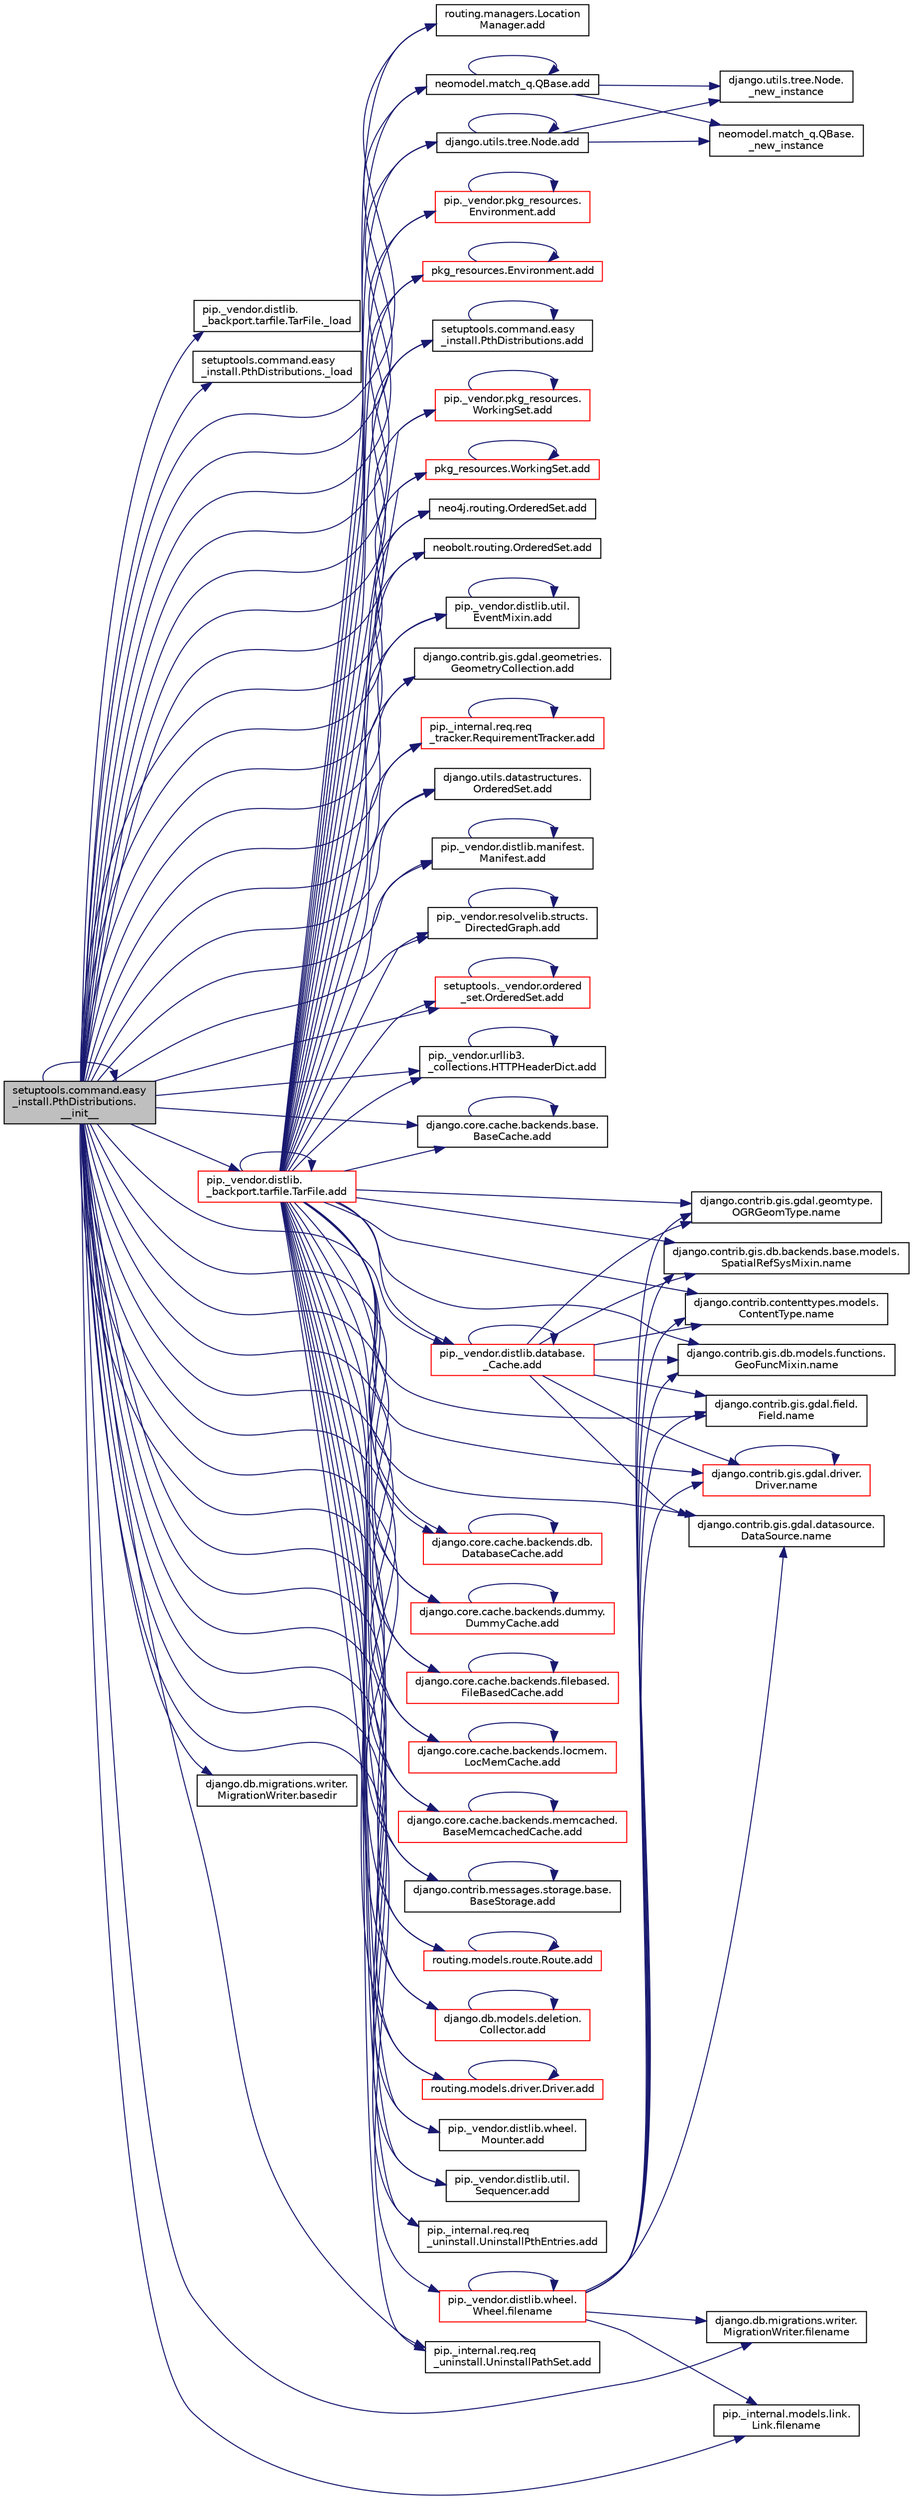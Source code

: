 digraph "setuptools.command.easy_install.PthDistributions.__init__"
{
 // LATEX_PDF_SIZE
  edge [fontname="Helvetica",fontsize="10",labelfontname="Helvetica",labelfontsize="10"];
  node [fontname="Helvetica",fontsize="10",shape=record];
  rankdir="LR";
  Node1 [label="setuptools.command.easy\l_install.PthDistributions.\l__init__",height=0.2,width=0.4,color="black", fillcolor="grey75", style="filled", fontcolor="black",tooltip=" "];
  Node1 -> Node1 [color="midnightblue",fontsize="10",style="solid",fontname="Helvetica"];
  Node1 -> Node2 [color="midnightblue",fontsize="10",style="solid",fontname="Helvetica"];
  Node2 [label="pip._vendor.distlib.\l_backport.tarfile.TarFile._load",height=0.2,width=0.4,color="black", fillcolor="white", style="filled",URL="$d7/d1d/classpip_1_1__vendor_1_1distlib_1_1__backport_1_1tarfile_1_1_tar_file.html#a54f7ee9ccdd04c20bc0fa10a6230977c",tooltip=" "];
  Node1 -> Node3 [color="midnightblue",fontsize="10",style="solid",fontname="Helvetica"];
  Node3 [label="setuptools.command.easy\l_install.PthDistributions._load",height=0.2,width=0.4,color="black", fillcolor="white", style="filled",URL="$d2/d49/classsetuptools_1_1command_1_1easy__install_1_1_pth_distributions.html#af91c306271cb8d2c994d8a8fa31ac162",tooltip=" "];
  Node1 -> Node4 [color="midnightblue",fontsize="10",style="solid",fontname="Helvetica"];
  Node4 [label="routing.managers.Location\lManager.add",height=0.2,width=0.4,color="black", fillcolor="white", style="filled",URL="$d4/d05/classrouting_1_1managers_1_1_location_manager.html#a0e379ba61e042a6233a6a213622126f8",tooltip=" "];
  Node1 -> Node5 [color="midnightblue",fontsize="10",style="solid",fontname="Helvetica"];
  Node5 [label="django.utils.tree.Node.add",height=0.2,width=0.4,color="black", fillcolor="white", style="filled",URL="$d3/d76/classdjango_1_1utils_1_1tree_1_1_node.html#ae1010ad26ddf8dc21be829eacb2914c6",tooltip=" "];
  Node5 -> Node6 [color="midnightblue",fontsize="10",style="solid",fontname="Helvetica"];
  Node6 [label="django.utils.tree.Node.\l_new_instance",height=0.2,width=0.4,color="black", fillcolor="white", style="filled",URL="$d3/d76/classdjango_1_1utils_1_1tree_1_1_node.html#af9318002f1638abb9f8b261e31fcdd62",tooltip=" "];
  Node5 -> Node7 [color="midnightblue",fontsize="10",style="solid",fontname="Helvetica"];
  Node7 [label="neomodel.match_q.QBase.\l_new_instance",height=0.2,width=0.4,color="black", fillcolor="white", style="filled",URL="$de/dc8/classneomodel_1_1match__q_1_1_q_base.html#ae067de26e0883be1f6201b4c279631f6",tooltip=" "];
  Node5 -> Node5 [color="midnightblue",fontsize="10",style="solid",fontname="Helvetica"];
  Node1 -> Node8 [color="midnightblue",fontsize="10",style="solid",fontname="Helvetica"];
  Node8 [label="neomodel.match_q.QBase.add",height=0.2,width=0.4,color="black", fillcolor="white", style="filled",URL="$de/dc8/classneomodel_1_1match__q_1_1_q_base.html#ad73a352adfb8d3f824a02307054b89e6",tooltip=" "];
  Node8 -> Node6 [color="midnightblue",fontsize="10",style="solid",fontname="Helvetica"];
  Node8 -> Node7 [color="midnightblue",fontsize="10",style="solid",fontname="Helvetica"];
  Node8 -> Node8 [color="midnightblue",fontsize="10",style="solid",fontname="Helvetica"];
  Node1 -> Node9 [color="midnightblue",fontsize="10",style="solid",fontname="Helvetica"];
  Node9 [label="pip._vendor.distlib.database.\l_Cache.add",height=0.2,width=0.4,color="red", fillcolor="white", style="filled",URL="$d8/dcd/classpip_1_1__vendor_1_1distlib_1_1database_1_1___cache.html#a98296c2e1af8395fc035df3fdfc400fc",tooltip=" "];
  Node9 -> Node9 [color="midnightblue",fontsize="10",style="solid",fontname="Helvetica"];
  Node9 -> Node10 [color="midnightblue",fontsize="10",style="solid",fontname="Helvetica"];
  Node10 [label="django.contrib.contenttypes.models.\lContentType.name",height=0.2,width=0.4,color="black", fillcolor="white", style="filled",URL="$d6/d20/classdjango_1_1contrib_1_1contenttypes_1_1models_1_1_content_type.html#a1577e45d8940ca8ce7032df05c0920f1",tooltip=" "];
  Node9 -> Node11 [color="midnightblue",fontsize="10",style="solid",fontname="Helvetica"];
  Node11 [label="django.contrib.gis.db.backends.base.models.\lSpatialRefSysMixin.name",height=0.2,width=0.4,color="black", fillcolor="white", style="filled",URL="$d5/d73/classdjango_1_1contrib_1_1gis_1_1db_1_1backends_1_1base_1_1models_1_1_spatial_ref_sys_mixin.html#a502460564fa7a935d8bb5aea6cbce4b9",tooltip=" "];
  Node9 -> Node12 [color="midnightblue",fontsize="10",style="solid",fontname="Helvetica"];
  Node12 [label="django.contrib.gis.db.models.functions.\lGeoFuncMixin.name",height=0.2,width=0.4,color="black", fillcolor="white", style="filled",URL="$d4/d5c/classdjango_1_1contrib_1_1gis_1_1db_1_1models_1_1functions_1_1_geo_func_mixin.html#a9a6993ec9126211670ca7087359b8c6a",tooltip=" "];
  Node9 -> Node13 [color="midnightblue",fontsize="10",style="solid",fontname="Helvetica"];
  Node13 [label="django.contrib.gis.gdal.datasource.\lDataSource.name",height=0.2,width=0.4,color="black", fillcolor="white", style="filled",URL="$db/d7b/classdjango_1_1contrib_1_1gis_1_1gdal_1_1datasource_1_1_data_source.html#af2cbfd1f4ceeb82b6f7c29a705555d8e",tooltip=" "];
  Node9 -> Node14 [color="midnightblue",fontsize="10",style="solid",fontname="Helvetica"];
  Node14 [label="django.contrib.gis.gdal.driver.\lDriver.name",height=0.2,width=0.4,color="red", fillcolor="white", style="filled",URL="$d5/df2/classdjango_1_1contrib_1_1gis_1_1gdal_1_1driver_1_1_driver.html#ab25b5eea93459ca8e05dc329ef537f1b",tooltip=" "];
  Node14 -> Node14 [color="midnightblue",fontsize="10",style="solid",fontname="Helvetica"];
  Node9 -> Node16 [color="midnightblue",fontsize="10",style="solid",fontname="Helvetica"];
  Node16 [label="django.contrib.gis.gdal.field.\lField.name",height=0.2,width=0.4,color="black", fillcolor="white", style="filled",URL="$d8/d65/classdjango_1_1contrib_1_1gis_1_1gdal_1_1field_1_1_field.html#a52ccad95ad1a0fae1ef80beb9a6c838b",tooltip=" "];
  Node9 -> Node17 [color="midnightblue",fontsize="10",style="solid",fontname="Helvetica"];
  Node17 [label="django.contrib.gis.gdal.geomtype.\lOGRGeomType.name",height=0.2,width=0.4,color="black", fillcolor="white", style="filled",URL="$dc/d9c/classdjango_1_1contrib_1_1gis_1_1gdal_1_1geomtype_1_1_o_g_r_geom_type.html#a80a6f16d4e7014ca3adac92432f148b2",tooltip=" "];
  Node1 -> Node116 [color="midnightblue",fontsize="10",style="solid",fontname="Helvetica"];
  Node116 [label="pip._vendor.pkg_resources.\lEnvironment.add",height=0.2,width=0.4,color="red", fillcolor="white", style="filled",URL="$de/d79/classpip_1_1__vendor_1_1pkg__resources_1_1_environment.html#a81284f46d9fa7b21a5f9a4e710fe80cf",tooltip=" "];
  Node116 -> Node116 [color="midnightblue",fontsize="10",style="solid",fontname="Helvetica"];
  Node1 -> Node122 [color="midnightblue",fontsize="10",style="solid",fontname="Helvetica"];
  Node122 [label="pkg_resources.Environment.add",height=0.2,width=0.4,color="red", fillcolor="white", style="filled",URL="$dd/d81/classpkg__resources_1_1_environment.html#a0ba8999abdb4cbc7a1965766560197fc",tooltip=" "];
  Node122 -> Node122 [color="midnightblue",fontsize="10",style="solid",fontname="Helvetica"];
  Node1 -> Node123 [color="midnightblue",fontsize="10",style="solid",fontname="Helvetica"];
  Node123 [label="setuptools.command.easy\l_install.PthDistributions.add",height=0.2,width=0.4,color="black", fillcolor="white", style="filled",URL="$d2/d49/classsetuptools_1_1command_1_1easy__install_1_1_pth_distributions.html#a9225a5df3c1a4af13a45aa4d92e83cbf",tooltip=" "];
  Node123 -> Node123 [color="midnightblue",fontsize="10",style="solid",fontname="Helvetica"];
  Node1 -> Node124 [color="midnightblue",fontsize="10",style="solid",fontname="Helvetica"];
  Node124 [label="pip._vendor.pkg_resources.\lWorkingSet.add",height=0.2,width=0.4,color="red", fillcolor="white", style="filled",URL="$da/d4f/classpip_1_1__vendor_1_1pkg__resources_1_1_working_set.html#a721315d2a4a0a3ead71bf8d1b83261ce",tooltip=" "];
  Node124 -> Node124 [color="midnightblue",fontsize="10",style="solid",fontname="Helvetica"];
  Node1 -> Node127 [color="midnightblue",fontsize="10",style="solid",fontname="Helvetica"];
  Node127 [label="pkg_resources.WorkingSet.add",height=0.2,width=0.4,color="red", fillcolor="white", style="filled",URL="$d5/d96/classpkg__resources_1_1_working_set.html#ab12bd19b39a01d6013544ab543401a16",tooltip=" "];
  Node127 -> Node127 [color="midnightblue",fontsize="10",style="solid",fontname="Helvetica"];
  Node1 -> Node128 [color="midnightblue",fontsize="10",style="solid",fontname="Helvetica"];
  Node128 [label="neo4j.routing.OrderedSet.add",height=0.2,width=0.4,color="black", fillcolor="white", style="filled",URL="$da/d21/classneo4j_1_1routing_1_1_ordered_set.html#afe936373bcfa8bfbc9393f93c2412ec3",tooltip=" "];
  Node1 -> Node129 [color="midnightblue",fontsize="10",style="solid",fontname="Helvetica"];
  Node129 [label="neobolt.routing.OrderedSet.add",height=0.2,width=0.4,color="black", fillcolor="white", style="filled",URL="$de/d18/classneobolt_1_1routing_1_1_ordered_set.html#aab9d20be2357ea7f0a95de4b0e0ee03f",tooltip=" "];
  Node1 -> Node130 [color="midnightblue",fontsize="10",style="solid",fontname="Helvetica"];
  Node130 [label="pip._vendor.distlib.util.\lEventMixin.add",height=0.2,width=0.4,color="black", fillcolor="white", style="filled",URL="$d8/d44/classpip_1_1__vendor_1_1distlib_1_1util_1_1_event_mixin.html#a59395574411aaf4383687b2d5b0b9acd",tooltip=" "];
  Node130 -> Node130 [color="midnightblue",fontsize="10",style="solid",fontname="Helvetica"];
  Node1 -> Node131 [color="midnightblue",fontsize="10",style="solid",fontname="Helvetica"];
  Node131 [label="django.contrib.gis.gdal.geometries.\lGeometryCollection.add",height=0.2,width=0.4,color="black", fillcolor="white", style="filled",URL="$d3/d4a/classdjango_1_1contrib_1_1gis_1_1gdal_1_1geometries_1_1_geometry_collection.html#a91315ad82c5f1b0bbbeff54452af8fc0",tooltip=" "];
  Node1 -> Node132 [color="midnightblue",fontsize="10",style="solid",fontname="Helvetica"];
  Node132 [label="pip._internal.req.req\l_tracker.RequirementTracker.add",height=0.2,width=0.4,color="red", fillcolor="white", style="filled",URL="$da/d8b/classpip_1_1__internal_1_1req_1_1req__tracker_1_1_requirement_tracker.html#a4df47a583509cf0796bfdb2f9f7eac50",tooltip=" "];
  Node132 -> Node132 [color="midnightblue",fontsize="10",style="solid",fontname="Helvetica"];
  Node1 -> Node134 [color="midnightblue",fontsize="10",style="solid",fontname="Helvetica"];
  Node134 [label="django.utils.datastructures.\lOrderedSet.add",height=0.2,width=0.4,color="black", fillcolor="white", style="filled",URL="$df/d5d/classdjango_1_1utils_1_1datastructures_1_1_ordered_set.html#a3ad74fccaf1a0e2c616fba79fa20151a",tooltip=" "];
  Node1 -> Node135 [color="midnightblue",fontsize="10",style="solid",fontname="Helvetica"];
  Node135 [label="pip._vendor.distlib.manifest.\lManifest.add",height=0.2,width=0.4,color="black", fillcolor="white", style="filled",URL="$d2/d05/classpip_1_1__vendor_1_1distlib_1_1manifest_1_1_manifest.html#adb54bd095e16a9e59e0e674bd4808dad",tooltip=" "];
  Node135 -> Node135 [color="midnightblue",fontsize="10",style="solid",fontname="Helvetica"];
  Node1 -> Node136 [color="midnightblue",fontsize="10",style="solid",fontname="Helvetica"];
  Node136 [label="pip._vendor.resolvelib.structs.\lDirectedGraph.add",height=0.2,width=0.4,color="black", fillcolor="white", style="filled",URL="$df/de0/classpip_1_1__vendor_1_1resolvelib_1_1structs_1_1_directed_graph.html#a265181f1e6893b0836a8f01b10ac3a62",tooltip=" "];
  Node136 -> Node136 [color="midnightblue",fontsize="10",style="solid",fontname="Helvetica"];
  Node1 -> Node137 [color="midnightblue",fontsize="10",style="solid",fontname="Helvetica"];
  Node137 [label="setuptools._vendor.ordered\l_set.OrderedSet.add",height=0.2,width=0.4,color="red", fillcolor="white", style="filled",URL="$d0/d40/classsetuptools_1_1__vendor_1_1ordered__set_1_1_ordered_set.html#af53bf94a4162a3a93f25d7ccbe8bb7a2",tooltip=" "];
  Node137 -> Node137 [color="midnightblue",fontsize="10",style="solid",fontname="Helvetica"];
  Node1 -> Node477 [color="midnightblue",fontsize="10",style="solid",fontname="Helvetica"];
  Node477 [label="pip._vendor.urllib3.\l_collections.HTTPHeaderDict.add",height=0.2,width=0.4,color="black", fillcolor="white", style="filled",URL="$d8/dc7/classpip_1_1__vendor_1_1urllib3_1_1__collections_1_1_h_t_t_p_header_dict.html#a935f3bc67583fcae60019eb5faa0bcb1",tooltip=" "];
  Node477 -> Node477 [color="midnightblue",fontsize="10",style="solid",fontname="Helvetica"];
  Node1 -> Node478 [color="midnightblue",fontsize="10",style="solid",fontname="Helvetica"];
  Node478 [label="django.core.cache.backends.base.\lBaseCache.add",height=0.2,width=0.4,color="black", fillcolor="white", style="filled",URL="$d0/d87/classdjango_1_1core_1_1cache_1_1backends_1_1base_1_1_base_cache.html#a679d245e061f2a0d85d12504c857b935",tooltip=" "];
  Node478 -> Node478 [color="midnightblue",fontsize="10",style="solid",fontname="Helvetica"];
  Node1 -> Node479 [color="midnightblue",fontsize="10",style="solid",fontname="Helvetica"];
  Node479 [label="django.core.cache.backends.db.\lDatabaseCache.add",height=0.2,width=0.4,color="red", fillcolor="white", style="filled",URL="$d7/dcb/classdjango_1_1core_1_1cache_1_1backends_1_1db_1_1_database_cache.html#ae245db38b54f728e450264e5701c6b52",tooltip=" "];
  Node479 -> Node479 [color="midnightblue",fontsize="10",style="solid",fontname="Helvetica"];
  Node1 -> Node480 [color="midnightblue",fontsize="10",style="solid",fontname="Helvetica"];
  Node480 [label="django.core.cache.backends.dummy.\lDummyCache.add",height=0.2,width=0.4,color="red", fillcolor="white", style="filled",URL="$d6/db9/classdjango_1_1core_1_1cache_1_1backends_1_1dummy_1_1_dummy_cache.html#a01b7633a8c2530f33d4bb79fed4425dd",tooltip=" "];
  Node480 -> Node480 [color="midnightblue",fontsize="10",style="solid",fontname="Helvetica"];
  Node1 -> Node481 [color="midnightblue",fontsize="10",style="solid",fontname="Helvetica"];
  Node481 [label="django.core.cache.backends.filebased.\lFileBasedCache.add",height=0.2,width=0.4,color="red", fillcolor="white", style="filled",URL="$df/d01/classdjango_1_1core_1_1cache_1_1backends_1_1filebased_1_1_file_based_cache.html#a7f0e943dd6ee88a23c32829de3cc0325",tooltip=" "];
  Node481 -> Node481 [color="midnightblue",fontsize="10",style="solid",fontname="Helvetica"];
  Node1 -> Node2792 [color="midnightblue",fontsize="10",style="solid",fontname="Helvetica"];
  Node2792 [label="django.core.cache.backends.locmem.\lLocMemCache.add",height=0.2,width=0.4,color="red", fillcolor="white", style="filled",URL="$de/d7d/classdjango_1_1core_1_1cache_1_1backends_1_1locmem_1_1_loc_mem_cache.html#ab05195df25c098785f41338732f157ec",tooltip=" "];
  Node2792 -> Node2792 [color="midnightblue",fontsize="10",style="solid",fontname="Helvetica"];
  Node1 -> Node2793 [color="midnightblue",fontsize="10",style="solid",fontname="Helvetica"];
  Node2793 [label="django.core.cache.backends.memcached.\lBaseMemcachedCache.add",height=0.2,width=0.4,color="red", fillcolor="white", style="filled",URL="$d3/d36/classdjango_1_1core_1_1cache_1_1backends_1_1memcached_1_1_base_memcached_cache.html#a90346e1cd24f09ee4cb5e97be36a2419",tooltip=" "];
  Node2793 -> Node2793 [color="midnightblue",fontsize="10",style="solid",fontname="Helvetica"];
  Node1 -> Node2794 [color="midnightblue",fontsize="10",style="solid",fontname="Helvetica"];
  Node2794 [label="django.contrib.messages.storage.base.\lBaseStorage.add",height=0.2,width=0.4,color="black", fillcolor="white", style="filled",URL="$dc/dc3/classdjango_1_1contrib_1_1messages_1_1storage_1_1base_1_1_base_storage.html#aa2e55d80cb65abddd84d34025f2cb417",tooltip=" "];
  Node2794 -> Node2794 [color="midnightblue",fontsize="10",style="solid",fontname="Helvetica"];
  Node1 -> Node2795 [color="midnightblue",fontsize="10",style="solid",fontname="Helvetica"];
  Node2795 [label="routing.models.route.Route.add",height=0.2,width=0.4,color="red", fillcolor="white", style="filled",URL="$db/dfb/classrouting_1_1models_1_1route_1_1_route.html#a97840f5aedec5f8e9b9695af213ed01c",tooltip=" "];
  Node2795 -> Node2795 [color="midnightblue",fontsize="10",style="solid",fontname="Helvetica"];
  Node1 -> Node2801 [color="midnightblue",fontsize="10",style="solid",fontname="Helvetica"];
  Node2801 [label="pip._vendor.distlib.\l_backport.tarfile.TarFile.add",height=0.2,width=0.4,color="red", fillcolor="white", style="filled",URL="$d7/d1d/classpip_1_1__vendor_1_1distlib_1_1__backport_1_1tarfile_1_1_tar_file.html#a79067a66314d66032cb43144c54355a2",tooltip=" "];
  Node2801 -> Node4 [color="midnightblue",fontsize="10",style="solid",fontname="Helvetica"];
  Node2801 -> Node5 [color="midnightblue",fontsize="10",style="solid",fontname="Helvetica"];
  Node2801 -> Node8 [color="midnightblue",fontsize="10",style="solid",fontname="Helvetica"];
  Node2801 -> Node9 [color="midnightblue",fontsize="10",style="solid",fontname="Helvetica"];
  Node2801 -> Node116 [color="midnightblue",fontsize="10",style="solid",fontname="Helvetica"];
  Node2801 -> Node122 [color="midnightblue",fontsize="10",style="solid",fontname="Helvetica"];
  Node2801 -> Node123 [color="midnightblue",fontsize="10",style="solid",fontname="Helvetica"];
  Node2801 -> Node124 [color="midnightblue",fontsize="10",style="solid",fontname="Helvetica"];
  Node2801 -> Node127 [color="midnightblue",fontsize="10",style="solid",fontname="Helvetica"];
  Node2801 -> Node128 [color="midnightblue",fontsize="10",style="solid",fontname="Helvetica"];
  Node2801 -> Node129 [color="midnightblue",fontsize="10",style="solid",fontname="Helvetica"];
  Node2801 -> Node130 [color="midnightblue",fontsize="10",style="solid",fontname="Helvetica"];
  Node2801 -> Node131 [color="midnightblue",fontsize="10",style="solid",fontname="Helvetica"];
  Node2801 -> Node132 [color="midnightblue",fontsize="10",style="solid",fontname="Helvetica"];
  Node2801 -> Node134 [color="midnightblue",fontsize="10",style="solid",fontname="Helvetica"];
  Node2801 -> Node135 [color="midnightblue",fontsize="10",style="solid",fontname="Helvetica"];
  Node2801 -> Node136 [color="midnightblue",fontsize="10",style="solid",fontname="Helvetica"];
  Node2801 -> Node137 [color="midnightblue",fontsize="10",style="solid",fontname="Helvetica"];
  Node2801 -> Node477 [color="midnightblue",fontsize="10",style="solid",fontname="Helvetica"];
  Node2801 -> Node478 [color="midnightblue",fontsize="10",style="solid",fontname="Helvetica"];
  Node2801 -> Node479 [color="midnightblue",fontsize="10",style="solid",fontname="Helvetica"];
  Node2801 -> Node480 [color="midnightblue",fontsize="10",style="solid",fontname="Helvetica"];
  Node2801 -> Node481 [color="midnightblue",fontsize="10",style="solid",fontname="Helvetica"];
  Node2801 -> Node2792 [color="midnightblue",fontsize="10",style="solid",fontname="Helvetica"];
  Node2801 -> Node2793 [color="midnightblue",fontsize="10",style="solid",fontname="Helvetica"];
  Node2801 -> Node2794 [color="midnightblue",fontsize="10",style="solid",fontname="Helvetica"];
  Node2801 -> Node2795 [color="midnightblue",fontsize="10",style="solid",fontname="Helvetica"];
  Node2801 -> Node2801 [color="midnightblue",fontsize="10",style="solid",fontname="Helvetica"];
  Node2801 -> Node2691 [color="midnightblue",fontsize="10",style="solid",fontname="Helvetica"];
  Node2691 [label="django.db.models.deletion.\lCollector.add",height=0.2,width=0.4,color="red", fillcolor="white", style="filled",URL="$d8/dc4/classdjango_1_1db_1_1models_1_1deletion_1_1_collector.html#a2e66eee1ed9ec529113eef52ba355012",tooltip=" "];
  Node2691 -> Node2691 [color="midnightblue",fontsize="10",style="solid",fontname="Helvetica"];
  Node2801 -> Node2803 [color="midnightblue",fontsize="10",style="solid",fontname="Helvetica"];
  Node2803 [label="routing.models.driver.Driver.add",height=0.2,width=0.4,color="red", fillcolor="white", style="filled",URL="$d7/d2c/classrouting_1_1models_1_1driver_1_1_driver.html#a0e48eeca99a80e35e50d37d403abf1aa",tooltip=" "];
  Node2803 -> Node2803 [color="midnightblue",fontsize="10",style="solid",fontname="Helvetica"];
  Node2801 -> Node3406 [color="midnightblue",fontsize="10",style="solid",fontname="Helvetica"];
  Node3406 [label="pip._vendor.distlib.wheel.\lMounter.add",height=0.2,width=0.4,color="black", fillcolor="white", style="filled",URL="$df/dac/classpip_1_1__vendor_1_1distlib_1_1wheel_1_1_mounter.html#ac9bb94a1cb0d08a857ec40c605a94b63",tooltip=" "];
  Node2801 -> Node3407 [color="midnightblue",fontsize="10",style="solid",fontname="Helvetica"];
  Node3407 [label="pip._vendor.distlib.util.\lSequencer.add",height=0.2,width=0.4,color="black", fillcolor="white", style="filled",URL="$d4/d7c/classpip_1_1__vendor_1_1distlib_1_1util_1_1_sequencer.html#a233a50f436076c741b223f7fe801f53e",tooltip=" "];
  Node2801 -> Node3408 [color="midnightblue",fontsize="10",style="solid",fontname="Helvetica"];
  Node3408 [label="pip._internal.req.req\l_uninstall.UninstallPthEntries.add",height=0.2,width=0.4,color="black", fillcolor="white", style="filled",URL="$d2/d2a/classpip_1_1__internal_1_1req_1_1req__uninstall_1_1_uninstall_pth_entries.html#a546056a6e92dc6cb8ce9606ec9f1b5a4",tooltip=" "];
  Node2801 -> Node3409 [color="midnightblue",fontsize="10",style="solid",fontname="Helvetica"];
  Node3409 [label="pip._internal.req.req\l_uninstall.UninstallPathSet.add",height=0.2,width=0.4,color="black", fillcolor="white", style="filled",URL="$d9/d6e/classpip_1_1__internal_1_1req_1_1req__uninstall_1_1_uninstall_path_set.html#ad34a919f45b9c89e6b0d59ec0d24ba4c",tooltip=" "];
  Node2801 -> Node10 [color="midnightblue",fontsize="10",style="solid",fontname="Helvetica"];
  Node2801 -> Node11 [color="midnightblue",fontsize="10",style="solid",fontname="Helvetica"];
  Node2801 -> Node12 [color="midnightblue",fontsize="10",style="solid",fontname="Helvetica"];
  Node2801 -> Node13 [color="midnightblue",fontsize="10",style="solid",fontname="Helvetica"];
  Node2801 -> Node14 [color="midnightblue",fontsize="10",style="solid",fontname="Helvetica"];
  Node2801 -> Node16 [color="midnightblue",fontsize="10",style="solid",fontname="Helvetica"];
  Node2801 -> Node17 [color="midnightblue",fontsize="10",style="solid",fontname="Helvetica"];
  Node1 -> Node2691 [color="midnightblue",fontsize="10",style="solid",fontname="Helvetica"];
  Node1 -> Node2803 [color="midnightblue",fontsize="10",style="solid",fontname="Helvetica"];
  Node1 -> Node3406 [color="midnightblue",fontsize="10",style="solid",fontname="Helvetica"];
  Node1 -> Node3407 [color="midnightblue",fontsize="10",style="solid",fontname="Helvetica"];
  Node1 -> Node3408 [color="midnightblue",fontsize="10",style="solid",fontname="Helvetica"];
  Node1 -> Node3409 [color="midnightblue",fontsize="10",style="solid",fontname="Helvetica"];
  Node1 -> Node2907 [color="midnightblue",fontsize="10",style="solid",fontname="Helvetica"];
  Node2907 [label="django.db.migrations.writer.\lMigrationWriter.basedir",height=0.2,width=0.4,color="black", fillcolor="white", style="filled",URL="$db/ddf/classdjango_1_1db_1_1migrations_1_1writer_1_1_migration_writer.html#a384b4cc73db80dc120f417253cedc138",tooltip=" "];
  Node1 -> Node2939 [color="midnightblue",fontsize="10",style="solid",fontname="Helvetica"];
  Node2939 [label="django.db.migrations.writer.\lMigrationWriter.filename",height=0.2,width=0.4,color="black", fillcolor="white", style="filled",URL="$db/ddf/classdjango_1_1db_1_1migrations_1_1writer_1_1_migration_writer.html#a5b571225131df47175a4701fd335f48a",tooltip=" "];
  Node1 -> Node2940 [color="midnightblue",fontsize="10",style="solid",fontname="Helvetica"];
  Node2940 [label="pip._internal.models.link.\lLink.filename",height=0.2,width=0.4,color="black", fillcolor="white", style="filled",URL="$de/da5/classpip_1_1__internal_1_1models_1_1link_1_1_link.html#a5fb02f5a5a42909c89a18745b74cf998",tooltip=" "];
  Node1 -> Node2941 [color="midnightblue",fontsize="10",style="solid",fontname="Helvetica"];
  Node2941 [label="pip._vendor.distlib.wheel.\lWheel.filename",height=0.2,width=0.4,color="red", fillcolor="white", style="filled",URL="$d1/d0b/classpip_1_1__vendor_1_1distlib_1_1wheel_1_1_wheel.html#a6110ed047c86b977e51a75f43323485e",tooltip=" "];
  Node2941 -> Node2939 [color="midnightblue",fontsize="10",style="solid",fontname="Helvetica"];
  Node2941 -> Node2940 [color="midnightblue",fontsize="10",style="solid",fontname="Helvetica"];
  Node2941 -> Node2941 [color="midnightblue",fontsize="10",style="solid",fontname="Helvetica"];
  Node2941 -> Node10 [color="midnightblue",fontsize="10",style="solid",fontname="Helvetica"];
  Node2941 -> Node11 [color="midnightblue",fontsize="10",style="solid",fontname="Helvetica"];
  Node2941 -> Node12 [color="midnightblue",fontsize="10",style="solid",fontname="Helvetica"];
  Node2941 -> Node13 [color="midnightblue",fontsize="10",style="solid",fontname="Helvetica"];
  Node2941 -> Node14 [color="midnightblue",fontsize="10",style="solid",fontname="Helvetica"];
  Node2941 -> Node16 [color="midnightblue",fontsize="10",style="solid",fontname="Helvetica"];
  Node2941 -> Node17 [color="midnightblue",fontsize="10",style="solid",fontname="Helvetica"];
}
